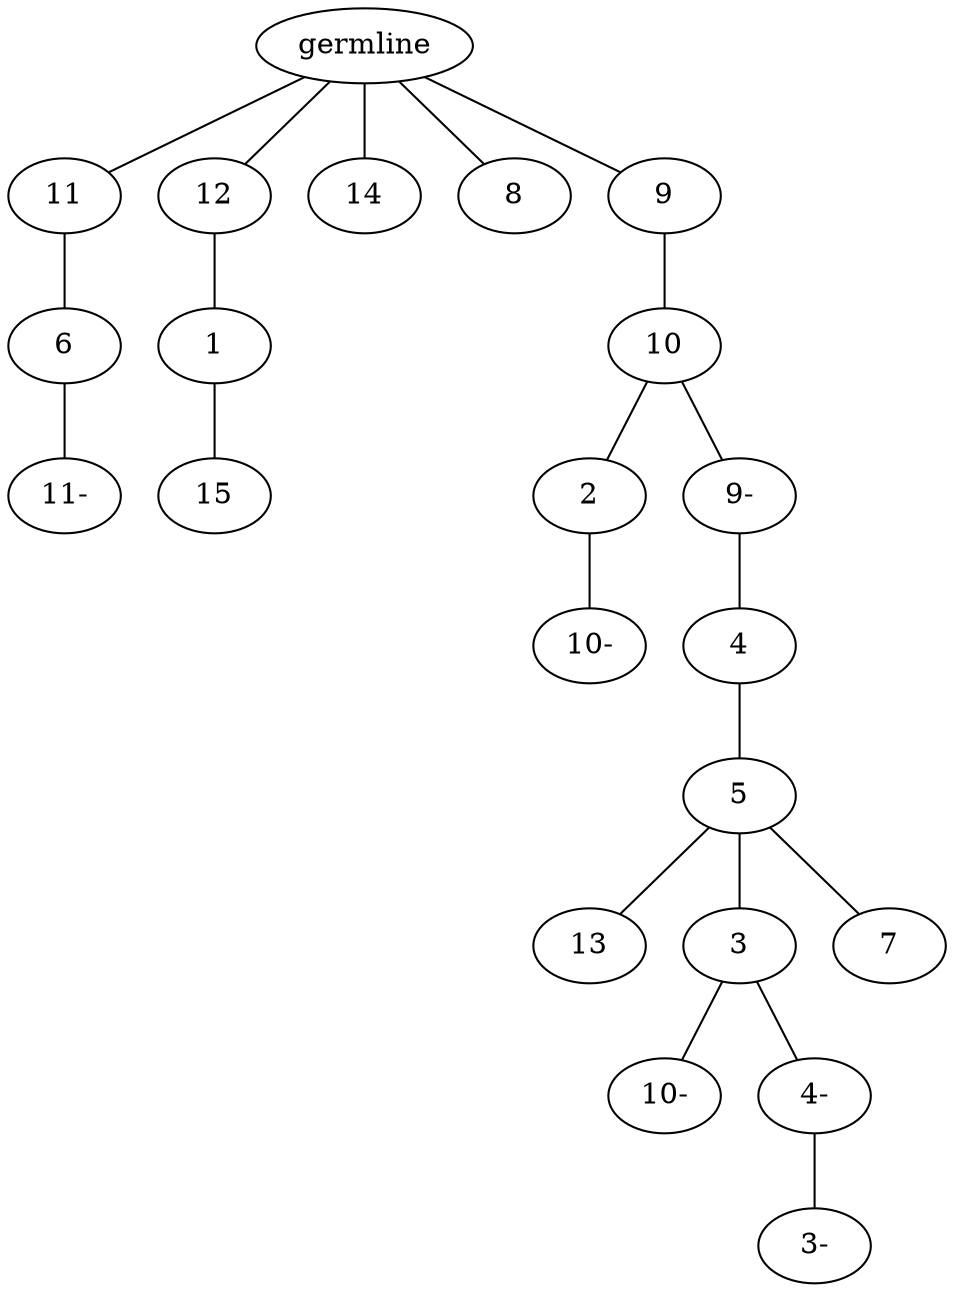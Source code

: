 graph tree {
    "139869732896528" [label="germline"];
    "139869732394128" [label="11"];
    "139869732334752" [label="6"];
    "139869732333744" [label="11-"];
    "139869732332832" [label="12"];
    "139869732333408" [label="1"];
    "139869732530064" [label="15"];
    "139869732334896" [label="14"];
    "139869732332544" [label="8"];
    "139869732335136" [label="9"];
    "139869732531168" [label="10"];
    "139869732530016" [label="2"];
    "139869732529680" [label="10-"];
    "139869732529872" [label="9-"];
    "139869732531648" [label="4"];
    "139869732334224" [label="5"];
    "139869732335520" [label="13"];
    "139869732333600" [label="3"];
    "139869732393264" [label="10-"];
    "139869732396000" [label="4-"];
    "139869732395376" [label="3-"];
    "139869732333984" [label="7"];
    "139869732896528" -- "139869732394128";
    "139869732896528" -- "139869732332832";
    "139869732896528" -- "139869732334896";
    "139869732896528" -- "139869732332544";
    "139869732896528" -- "139869732335136";
    "139869732394128" -- "139869732334752";
    "139869732334752" -- "139869732333744";
    "139869732332832" -- "139869732333408";
    "139869732333408" -- "139869732530064";
    "139869732335136" -- "139869732531168";
    "139869732531168" -- "139869732530016";
    "139869732531168" -- "139869732529872";
    "139869732530016" -- "139869732529680";
    "139869732529872" -- "139869732531648";
    "139869732531648" -- "139869732334224";
    "139869732334224" -- "139869732335520";
    "139869732334224" -- "139869732333600";
    "139869732334224" -- "139869732333984";
    "139869732333600" -- "139869732393264";
    "139869732333600" -- "139869732396000";
    "139869732396000" -- "139869732395376";
}
